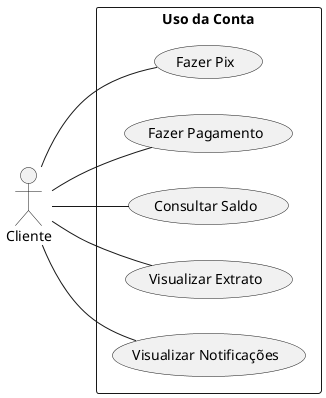 @startuml
left to right direction

actor Cliente as cliente

rectangle "Uso da Conta"{
    (Fazer Pix) as fazer_pix
    (Fazer Pagamento) as fazer_pagamento
    (Consultar Saldo) as consultar_saldo
    (Visualizar Extrato) as visualizar_extrato
    (Visualizar Notificações) as visualizar_notificacoes
}

cliente -- fazer_pix
cliente -- fazer_pagamento
cliente -- consultar_saldo
cliente -- visualizar_extrato
cliente -- visualizar_notificacoes

@enduml